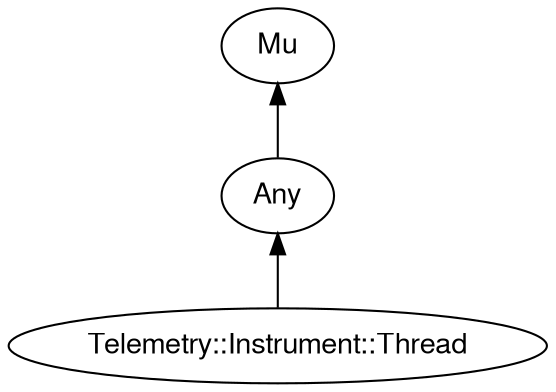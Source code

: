 digraph "perl6-type-graph" {
    rankdir=BT;
    splines=polyline;
    overlap=false; 
    graph [truecolor=true bgcolor="#FFFFFF"];
    // Types
    "Telemetry::Instrument::Thread" [color="#000000", fontcolor="#000000", href="/type/Telemetry::Instrument::Thread", fontname="FreeSans"];
    "Mu" [color="#000000", fontcolor="#000000", href="/type/Mu", fontname="FreeSans"];
    "Any" [color="#000000", fontcolor="#000000", href="/type/Any", fontname="FreeSans"];

    // Superclasses
    "Telemetry::Instrument::Thread" -> "Any" [color="#000000"];
    "Any" -> "Mu" [color="#000000"];

    // Roles
}
